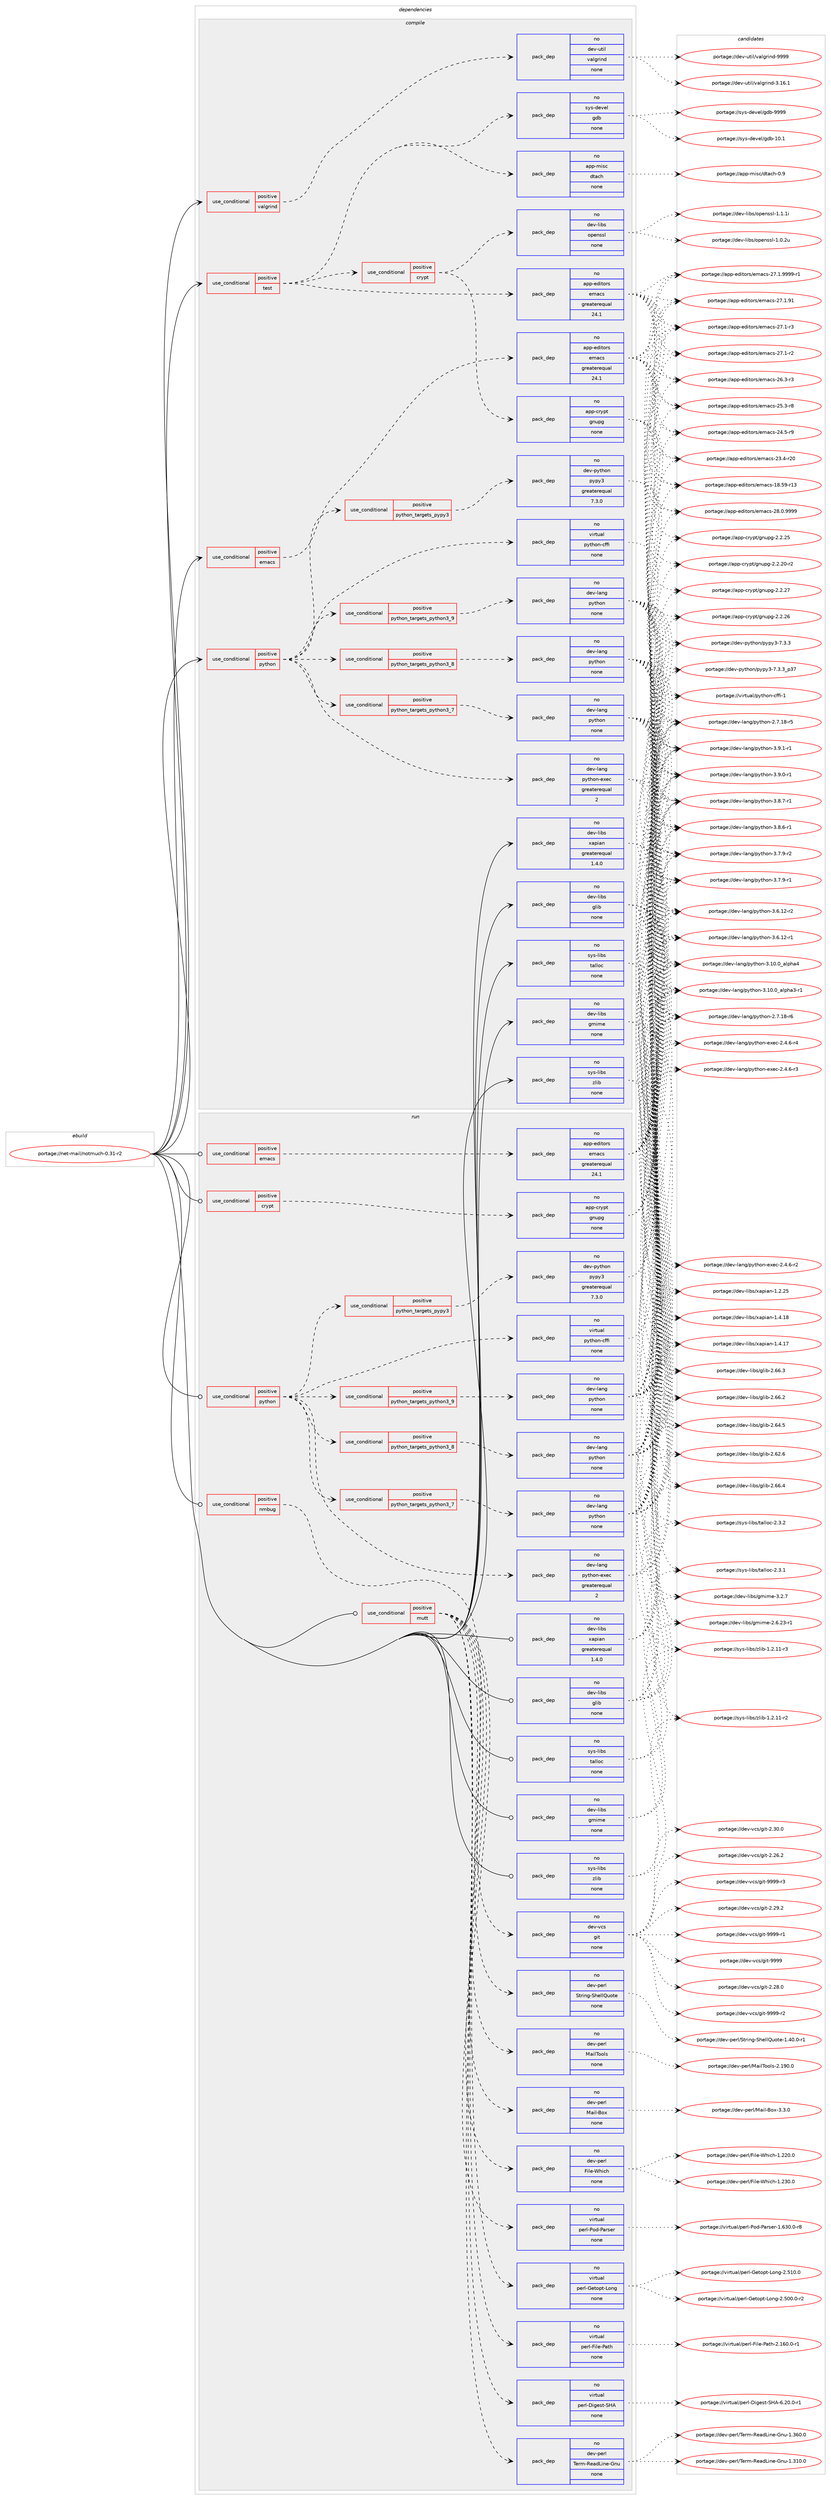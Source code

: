digraph prolog {

# *************
# Graph options
# *************

newrank=true;
concentrate=true;
compound=true;
graph [rankdir=LR,fontname=Helvetica,fontsize=10,ranksep=1.5];#, ranksep=2.5, nodesep=0.2];
edge  [arrowhead=vee];
node  [fontname=Helvetica,fontsize=10];

# **********
# The ebuild
# **********

subgraph cluster_leftcol {
color=gray;
rank=same;
label=<<i>ebuild</i>>;
id [label="portage://net-mail/notmuch-0.31-r2", color=red, width=4, href="../net-mail/notmuch-0.31-r2.svg"];
}

# ****************
# The dependencies
# ****************

subgraph cluster_midcol {
color=gray;
label=<<i>dependencies</i>>;
subgraph cluster_compile {
fillcolor="#eeeeee";
style=filled;
label=<<i>compile</i>>;
subgraph cond7739 {
dependency25454 [label=<<TABLE BORDER="0" CELLBORDER="1" CELLSPACING="0" CELLPADDING="4"><TR><TD ROWSPAN="3" CELLPADDING="10">use_conditional</TD></TR><TR><TD>positive</TD></TR><TR><TD>emacs</TD></TR></TABLE>>, shape=none, color=red];
subgraph pack17482 {
dependency25455 [label=<<TABLE BORDER="0" CELLBORDER="1" CELLSPACING="0" CELLPADDING="4" WIDTH="220"><TR><TD ROWSPAN="6" CELLPADDING="30">pack_dep</TD></TR><TR><TD WIDTH="110">no</TD></TR><TR><TD>app-editors</TD></TR><TR><TD>emacs</TD></TR><TR><TD>greaterequal</TD></TR><TR><TD>24.1</TD></TR></TABLE>>, shape=none, color=blue];
}
dependency25454:e -> dependency25455:w [weight=20,style="dashed",arrowhead="vee"];
}
id:e -> dependency25454:w [weight=20,style="solid",arrowhead="vee"];
subgraph cond7740 {
dependency25456 [label=<<TABLE BORDER="0" CELLBORDER="1" CELLSPACING="0" CELLPADDING="4"><TR><TD ROWSPAN="3" CELLPADDING="10">use_conditional</TD></TR><TR><TD>positive</TD></TR><TR><TD>python</TD></TR></TABLE>>, shape=none, color=red];
subgraph cond7741 {
dependency25457 [label=<<TABLE BORDER="0" CELLBORDER="1" CELLSPACING="0" CELLPADDING="4"><TR><TD ROWSPAN="3" CELLPADDING="10">use_conditional</TD></TR><TR><TD>positive</TD></TR><TR><TD>python_targets_pypy3</TD></TR></TABLE>>, shape=none, color=red];
subgraph pack17483 {
dependency25458 [label=<<TABLE BORDER="0" CELLBORDER="1" CELLSPACING="0" CELLPADDING="4" WIDTH="220"><TR><TD ROWSPAN="6" CELLPADDING="30">pack_dep</TD></TR><TR><TD WIDTH="110">no</TD></TR><TR><TD>dev-python</TD></TR><TR><TD>pypy3</TD></TR><TR><TD>greaterequal</TD></TR><TR><TD>7.3.0</TD></TR></TABLE>>, shape=none, color=blue];
}
dependency25457:e -> dependency25458:w [weight=20,style="dashed",arrowhead="vee"];
}
dependency25456:e -> dependency25457:w [weight=20,style="dashed",arrowhead="vee"];
subgraph cond7742 {
dependency25459 [label=<<TABLE BORDER="0" CELLBORDER="1" CELLSPACING="0" CELLPADDING="4"><TR><TD ROWSPAN="3" CELLPADDING="10">use_conditional</TD></TR><TR><TD>positive</TD></TR><TR><TD>python_targets_python3_7</TD></TR></TABLE>>, shape=none, color=red];
subgraph pack17484 {
dependency25460 [label=<<TABLE BORDER="0" CELLBORDER="1" CELLSPACING="0" CELLPADDING="4" WIDTH="220"><TR><TD ROWSPAN="6" CELLPADDING="30">pack_dep</TD></TR><TR><TD WIDTH="110">no</TD></TR><TR><TD>dev-lang</TD></TR><TR><TD>python</TD></TR><TR><TD>none</TD></TR><TR><TD></TD></TR></TABLE>>, shape=none, color=blue];
}
dependency25459:e -> dependency25460:w [weight=20,style="dashed",arrowhead="vee"];
}
dependency25456:e -> dependency25459:w [weight=20,style="dashed",arrowhead="vee"];
subgraph cond7743 {
dependency25461 [label=<<TABLE BORDER="0" CELLBORDER="1" CELLSPACING="0" CELLPADDING="4"><TR><TD ROWSPAN="3" CELLPADDING="10">use_conditional</TD></TR><TR><TD>positive</TD></TR><TR><TD>python_targets_python3_8</TD></TR></TABLE>>, shape=none, color=red];
subgraph pack17485 {
dependency25462 [label=<<TABLE BORDER="0" CELLBORDER="1" CELLSPACING="0" CELLPADDING="4" WIDTH="220"><TR><TD ROWSPAN="6" CELLPADDING="30">pack_dep</TD></TR><TR><TD WIDTH="110">no</TD></TR><TR><TD>dev-lang</TD></TR><TR><TD>python</TD></TR><TR><TD>none</TD></TR><TR><TD></TD></TR></TABLE>>, shape=none, color=blue];
}
dependency25461:e -> dependency25462:w [weight=20,style="dashed",arrowhead="vee"];
}
dependency25456:e -> dependency25461:w [weight=20,style="dashed",arrowhead="vee"];
subgraph cond7744 {
dependency25463 [label=<<TABLE BORDER="0" CELLBORDER="1" CELLSPACING="0" CELLPADDING="4"><TR><TD ROWSPAN="3" CELLPADDING="10">use_conditional</TD></TR><TR><TD>positive</TD></TR><TR><TD>python_targets_python3_9</TD></TR></TABLE>>, shape=none, color=red];
subgraph pack17486 {
dependency25464 [label=<<TABLE BORDER="0" CELLBORDER="1" CELLSPACING="0" CELLPADDING="4" WIDTH="220"><TR><TD ROWSPAN="6" CELLPADDING="30">pack_dep</TD></TR><TR><TD WIDTH="110">no</TD></TR><TR><TD>dev-lang</TD></TR><TR><TD>python</TD></TR><TR><TD>none</TD></TR><TR><TD></TD></TR></TABLE>>, shape=none, color=blue];
}
dependency25463:e -> dependency25464:w [weight=20,style="dashed",arrowhead="vee"];
}
dependency25456:e -> dependency25463:w [weight=20,style="dashed",arrowhead="vee"];
subgraph pack17487 {
dependency25465 [label=<<TABLE BORDER="0" CELLBORDER="1" CELLSPACING="0" CELLPADDING="4" WIDTH="220"><TR><TD ROWSPAN="6" CELLPADDING="30">pack_dep</TD></TR><TR><TD WIDTH="110">no</TD></TR><TR><TD>dev-lang</TD></TR><TR><TD>python-exec</TD></TR><TR><TD>greaterequal</TD></TR><TR><TD>2</TD></TR></TABLE>>, shape=none, color=blue];
}
dependency25456:e -> dependency25465:w [weight=20,style="dashed",arrowhead="vee"];
subgraph pack17488 {
dependency25466 [label=<<TABLE BORDER="0" CELLBORDER="1" CELLSPACING="0" CELLPADDING="4" WIDTH="220"><TR><TD ROWSPAN="6" CELLPADDING="30">pack_dep</TD></TR><TR><TD WIDTH="110">no</TD></TR><TR><TD>virtual</TD></TR><TR><TD>python-cffi</TD></TR><TR><TD>none</TD></TR><TR><TD></TD></TR></TABLE>>, shape=none, color=blue];
}
dependency25456:e -> dependency25466:w [weight=20,style="dashed",arrowhead="vee"];
}
id:e -> dependency25456:w [weight=20,style="solid",arrowhead="vee"];
subgraph cond7745 {
dependency25467 [label=<<TABLE BORDER="0" CELLBORDER="1" CELLSPACING="0" CELLPADDING="4"><TR><TD ROWSPAN="3" CELLPADDING="10">use_conditional</TD></TR><TR><TD>positive</TD></TR><TR><TD>test</TD></TR></TABLE>>, shape=none, color=red];
subgraph pack17489 {
dependency25468 [label=<<TABLE BORDER="0" CELLBORDER="1" CELLSPACING="0" CELLPADDING="4" WIDTH="220"><TR><TD ROWSPAN="6" CELLPADDING="30">pack_dep</TD></TR><TR><TD WIDTH="110">no</TD></TR><TR><TD>app-editors</TD></TR><TR><TD>emacs</TD></TR><TR><TD>greaterequal</TD></TR><TR><TD>24.1</TD></TR></TABLE>>, shape=none, color=blue];
}
dependency25467:e -> dependency25468:w [weight=20,style="dashed",arrowhead="vee"];
subgraph pack17490 {
dependency25469 [label=<<TABLE BORDER="0" CELLBORDER="1" CELLSPACING="0" CELLPADDING="4" WIDTH="220"><TR><TD ROWSPAN="6" CELLPADDING="30">pack_dep</TD></TR><TR><TD WIDTH="110">no</TD></TR><TR><TD>app-misc</TD></TR><TR><TD>dtach</TD></TR><TR><TD>none</TD></TR><TR><TD></TD></TR></TABLE>>, shape=none, color=blue];
}
dependency25467:e -> dependency25469:w [weight=20,style="dashed",arrowhead="vee"];
subgraph pack17491 {
dependency25470 [label=<<TABLE BORDER="0" CELLBORDER="1" CELLSPACING="0" CELLPADDING="4" WIDTH="220"><TR><TD ROWSPAN="6" CELLPADDING="30">pack_dep</TD></TR><TR><TD WIDTH="110">no</TD></TR><TR><TD>sys-devel</TD></TR><TR><TD>gdb</TD></TR><TR><TD>none</TD></TR><TR><TD></TD></TR></TABLE>>, shape=none, color=blue];
}
dependency25467:e -> dependency25470:w [weight=20,style="dashed",arrowhead="vee"];
subgraph cond7746 {
dependency25471 [label=<<TABLE BORDER="0" CELLBORDER="1" CELLSPACING="0" CELLPADDING="4"><TR><TD ROWSPAN="3" CELLPADDING="10">use_conditional</TD></TR><TR><TD>positive</TD></TR><TR><TD>crypt</TD></TR></TABLE>>, shape=none, color=red];
subgraph pack17492 {
dependency25472 [label=<<TABLE BORDER="0" CELLBORDER="1" CELLSPACING="0" CELLPADDING="4" WIDTH="220"><TR><TD ROWSPAN="6" CELLPADDING="30">pack_dep</TD></TR><TR><TD WIDTH="110">no</TD></TR><TR><TD>app-crypt</TD></TR><TR><TD>gnupg</TD></TR><TR><TD>none</TD></TR><TR><TD></TD></TR></TABLE>>, shape=none, color=blue];
}
dependency25471:e -> dependency25472:w [weight=20,style="dashed",arrowhead="vee"];
subgraph pack17493 {
dependency25473 [label=<<TABLE BORDER="0" CELLBORDER="1" CELLSPACING="0" CELLPADDING="4" WIDTH="220"><TR><TD ROWSPAN="6" CELLPADDING="30">pack_dep</TD></TR><TR><TD WIDTH="110">no</TD></TR><TR><TD>dev-libs</TD></TR><TR><TD>openssl</TD></TR><TR><TD>none</TD></TR><TR><TD></TD></TR></TABLE>>, shape=none, color=blue];
}
dependency25471:e -> dependency25473:w [weight=20,style="dashed",arrowhead="vee"];
}
dependency25467:e -> dependency25471:w [weight=20,style="dashed",arrowhead="vee"];
}
id:e -> dependency25467:w [weight=20,style="solid",arrowhead="vee"];
subgraph cond7747 {
dependency25474 [label=<<TABLE BORDER="0" CELLBORDER="1" CELLSPACING="0" CELLPADDING="4"><TR><TD ROWSPAN="3" CELLPADDING="10">use_conditional</TD></TR><TR><TD>positive</TD></TR><TR><TD>valgrind</TD></TR></TABLE>>, shape=none, color=red];
subgraph pack17494 {
dependency25475 [label=<<TABLE BORDER="0" CELLBORDER="1" CELLSPACING="0" CELLPADDING="4" WIDTH="220"><TR><TD ROWSPAN="6" CELLPADDING="30">pack_dep</TD></TR><TR><TD WIDTH="110">no</TD></TR><TR><TD>dev-util</TD></TR><TR><TD>valgrind</TD></TR><TR><TD>none</TD></TR><TR><TD></TD></TR></TABLE>>, shape=none, color=blue];
}
dependency25474:e -> dependency25475:w [weight=20,style="dashed",arrowhead="vee"];
}
id:e -> dependency25474:w [weight=20,style="solid",arrowhead="vee"];
subgraph pack17495 {
dependency25476 [label=<<TABLE BORDER="0" CELLBORDER="1" CELLSPACING="0" CELLPADDING="4" WIDTH="220"><TR><TD ROWSPAN="6" CELLPADDING="30">pack_dep</TD></TR><TR><TD WIDTH="110">no</TD></TR><TR><TD>dev-libs</TD></TR><TR><TD>glib</TD></TR><TR><TD>none</TD></TR><TR><TD></TD></TR></TABLE>>, shape=none, color=blue];
}
id:e -> dependency25476:w [weight=20,style="solid",arrowhead="vee"];
subgraph pack17496 {
dependency25477 [label=<<TABLE BORDER="0" CELLBORDER="1" CELLSPACING="0" CELLPADDING="4" WIDTH="220"><TR><TD ROWSPAN="6" CELLPADDING="30">pack_dep</TD></TR><TR><TD WIDTH="110">no</TD></TR><TR><TD>dev-libs</TD></TR><TR><TD>gmime</TD></TR><TR><TD>none</TD></TR><TR><TD></TD></TR></TABLE>>, shape=none, color=blue];
}
id:e -> dependency25477:w [weight=20,style="solid",arrowhead="vee"];
subgraph pack17497 {
dependency25478 [label=<<TABLE BORDER="0" CELLBORDER="1" CELLSPACING="0" CELLPADDING="4" WIDTH="220"><TR><TD ROWSPAN="6" CELLPADDING="30">pack_dep</TD></TR><TR><TD WIDTH="110">no</TD></TR><TR><TD>dev-libs</TD></TR><TR><TD>xapian</TD></TR><TR><TD>greaterequal</TD></TR><TR><TD>1.4.0</TD></TR></TABLE>>, shape=none, color=blue];
}
id:e -> dependency25478:w [weight=20,style="solid",arrowhead="vee"];
subgraph pack17498 {
dependency25479 [label=<<TABLE BORDER="0" CELLBORDER="1" CELLSPACING="0" CELLPADDING="4" WIDTH="220"><TR><TD ROWSPAN="6" CELLPADDING="30">pack_dep</TD></TR><TR><TD WIDTH="110">no</TD></TR><TR><TD>sys-libs</TD></TR><TR><TD>talloc</TD></TR><TR><TD>none</TD></TR><TR><TD></TD></TR></TABLE>>, shape=none, color=blue];
}
id:e -> dependency25479:w [weight=20,style="solid",arrowhead="vee"];
subgraph pack17499 {
dependency25480 [label=<<TABLE BORDER="0" CELLBORDER="1" CELLSPACING="0" CELLPADDING="4" WIDTH="220"><TR><TD ROWSPAN="6" CELLPADDING="30">pack_dep</TD></TR><TR><TD WIDTH="110">no</TD></TR><TR><TD>sys-libs</TD></TR><TR><TD>zlib</TD></TR><TR><TD>none</TD></TR><TR><TD></TD></TR></TABLE>>, shape=none, color=blue];
}
id:e -> dependency25480:w [weight=20,style="solid",arrowhead="vee"];
}
subgraph cluster_compileandrun {
fillcolor="#eeeeee";
style=filled;
label=<<i>compile and run</i>>;
}
subgraph cluster_run {
fillcolor="#eeeeee";
style=filled;
label=<<i>run</i>>;
subgraph cond7748 {
dependency25481 [label=<<TABLE BORDER="0" CELLBORDER="1" CELLSPACING="0" CELLPADDING="4"><TR><TD ROWSPAN="3" CELLPADDING="10">use_conditional</TD></TR><TR><TD>positive</TD></TR><TR><TD>crypt</TD></TR></TABLE>>, shape=none, color=red];
subgraph pack17500 {
dependency25482 [label=<<TABLE BORDER="0" CELLBORDER="1" CELLSPACING="0" CELLPADDING="4" WIDTH="220"><TR><TD ROWSPAN="6" CELLPADDING="30">pack_dep</TD></TR><TR><TD WIDTH="110">no</TD></TR><TR><TD>app-crypt</TD></TR><TR><TD>gnupg</TD></TR><TR><TD>none</TD></TR><TR><TD></TD></TR></TABLE>>, shape=none, color=blue];
}
dependency25481:e -> dependency25482:w [weight=20,style="dashed",arrowhead="vee"];
}
id:e -> dependency25481:w [weight=20,style="solid",arrowhead="odot"];
subgraph cond7749 {
dependency25483 [label=<<TABLE BORDER="0" CELLBORDER="1" CELLSPACING="0" CELLPADDING="4"><TR><TD ROWSPAN="3" CELLPADDING="10">use_conditional</TD></TR><TR><TD>positive</TD></TR><TR><TD>emacs</TD></TR></TABLE>>, shape=none, color=red];
subgraph pack17501 {
dependency25484 [label=<<TABLE BORDER="0" CELLBORDER="1" CELLSPACING="0" CELLPADDING="4" WIDTH="220"><TR><TD ROWSPAN="6" CELLPADDING="30">pack_dep</TD></TR><TR><TD WIDTH="110">no</TD></TR><TR><TD>app-editors</TD></TR><TR><TD>emacs</TD></TR><TR><TD>greaterequal</TD></TR><TR><TD>24.1</TD></TR></TABLE>>, shape=none, color=blue];
}
dependency25483:e -> dependency25484:w [weight=20,style="dashed",arrowhead="vee"];
}
id:e -> dependency25483:w [weight=20,style="solid",arrowhead="odot"];
subgraph cond7750 {
dependency25485 [label=<<TABLE BORDER="0" CELLBORDER="1" CELLSPACING="0" CELLPADDING="4"><TR><TD ROWSPAN="3" CELLPADDING="10">use_conditional</TD></TR><TR><TD>positive</TD></TR><TR><TD>mutt</TD></TR></TABLE>>, shape=none, color=red];
subgraph pack17502 {
dependency25486 [label=<<TABLE BORDER="0" CELLBORDER="1" CELLSPACING="0" CELLPADDING="4" WIDTH="220"><TR><TD ROWSPAN="6" CELLPADDING="30">pack_dep</TD></TR><TR><TD WIDTH="110">no</TD></TR><TR><TD>dev-perl</TD></TR><TR><TD>File-Which</TD></TR><TR><TD>none</TD></TR><TR><TD></TD></TR></TABLE>>, shape=none, color=blue];
}
dependency25485:e -> dependency25486:w [weight=20,style="dashed",arrowhead="vee"];
subgraph pack17503 {
dependency25487 [label=<<TABLE BORDER="0" CELLBORDER="1" CELLSPACING="0" CELLPADDING="4" WIDTH="220"><TR><TD ROWSPAN="6" CELLPADDING="30">pack_dep</TD></TR><TR><TD WIDTH="110">no</TD></TR><TR><TD>dev-perl</TD></TR><TR><TD>Mail-Box</TD></TR><TR><TD>none</TD></TR><TR><TD></TD></TR></TABLE>>, shape=none, color=blue];
}
dependency25485:e -> dependency25487:w [weight=20,style="dashed",arrowhead="vee"];
subgraph pack17504 {
dependency25488 [label=<<TABLE BORDER="0" CELLBORDER="1" CELLSPACING="0" CELLPADDING="4" WIDTH="220"><TR><TD ROWSPAN="6" CELLPADDING="30">pack_dep</TD></TR><TR><TD WIDTH="110">no</TD></TR><TR><TD>dev-perl</TD></TR><TR><TD>MailTools</TD></TR><TR><TD>none</TD></TR><TR><TD></TD></TR></TABLE>>, shape=none, color=blue];
}
dependency25485:e -> dependency25488:w [weight=20,style="dashed",arrowhead="vee"];
subgraph pack17505 {
dependency25489 [label=<<TABLE BORDER="0" CELLBORDER="1" CELLSPACING="0" CELLPADDING="4" WIDTH="220"><TR><TD ROWSPAN="6" CELLPADDING="30">pack_dep</TD></TR><TR><TD WIDTH="110">no</TD></TR><TR><TD>dev-perl</TD></TR><TR><TD>String-ShellQuote</TD></TR><TR><TD>none</TD></TR><TR><TD></TD></TR></TABLE>>, shape=none, color=blue];
}
dependency25485:e -> dependency25489:w [weight=20,style="dashed",arrowhead="vee"];
subgraph pack17506 {
dependency25490 [label=<<TABLE BORDER="0" CELLBORDER="1" CELLSPACING="0" CELLPADDING="4" WIDTH="220"><TR><TD ROWSPAN="6" CELLPADDING="30">pack_dep</TD></TR><TR><TD WIDTH="110">no</TD></TR><TR><TD>dev-perl</TD></TR><TR><TD>Term-ReadLine-Gnu</TD></TR><TR><TD>none</TD></TR><TR><TD></TD></TR></TABLE>>, shape=none, color=blue];
}
dependency25485:e -> dependency25490:w [weight=20,style="dashed",arrowhead="vee"];
subgraph pack17507 {
dependency25491 [label=<<TABLE BORDER="0" CELLBORDER="1" CELLSPACING="0" CELLPADDING="4" WIDTH="220"><TR><TD ROWSPAN="6" CELLPADDING="30">pack_dep</TD></TR><TR><TD WIDTH="110">no</TD></TR><TR><TD>virtual</TD></TR><TR><TD>perl-Digest-SHA</TD></TR><TR><TD>none</TD></TR><TR><TD></TD></TR></TABLE>>, shape=none, color=blue];
}
dependency25485:e -> dependency25491:w [weight=20,style="dashed",arrowhead="vee"];
subgraph pack17508 {
dependency25492 [label=<<TABLE BORDER="0" CELLBORDER="1" CELLSPACING="0" CELLPADDING="4" WIDTH="220"><TR><TD ROWSPAN="6" CELLPADDING="30">pack_dep</TD></TR><TR><TD WIDTH="110">no</TD></TR><TR><TD>virtual</TD></TR><TR><TD>perl-File-Path</TD></TR><TR><TD>none</TD></TR><TR><TD></TD></TR></TABLE>>, shape=none, color=blue];
}
dependency25485:e -> dependency25492:w [weight=20,style="dashed",arrowhead="vee"];
subgraph pack17509 {
dependency25493 [label=<<TABLE BORDER="0" CELLBORDER="1" CELLSPACING="0" CELLPADDING="4" WIDTH="220"><TR><TD ROWSPAN="6" CELLPADDING="30">pack_dep</TD></TR><TR><TD WIDTH="110">no</TD></TR><TR><TD>virtual</TD></TR><TR><TD>perl-Getopt-Long</TD></TR><TR><TD>none</TD></TR><TR><TD></TD></TR></TABLE>>, shape=none, color=blue];
}
dependency25485:e -> dependency25493:w [weight=20,style="dashed",arrowhead="vee"];
subgraph pack17510 {
dependency25494 [label=<<TABLE BORDER="0" CELLBORDER="1" CELLSPACING="0" CELLPADDING="4" WIDTH="220"><TR><TD ROWSPAN="6" CELLPADDING="30">pack_dep</TD></TR><TR><TD WIDTH="110">no</TD></TR><TR><TD>virtual</TD></TR><TR><TD>perl-Pod-Parser</TD></TR><TR><TD>none</TD></TR><TR><TD></TD></TR></TABLE>>, shape=none, color=blue];
}
dependency25485:e -> dependency25494:w [weight=20,style="dashed",arrowhead="vee"];
}
id:e -> dependency25485:w [weight=20,style="solid",arrowhead="odot"];
subgraph cond7751 {
dependency25495 [label=<<TABLE BORDER="0" CELLBORDER="1" CELLSPACING="0" CELLPADDING="4"><TR><TD ROWSPAN="3" CELLPADDING="10">use_conditional</TD></TR><TR><TD>positive</TD></TR><TR><TD>nmbug</TD></TR></TABLE>>, shape=none, color=red];
subgraph pack17511 {
dependency25496 [label=<<TABLE BORDER="0" CELLBORDER="1" CELLSPACING="0" CELLPADDING="4" WIDTH="220"><TR><TD ROWSPAN="6" CELLPADDING="30">pack_dep</TD></TR><TR><TD WIDTH="110">no</TD></TR><TR><TD>dev-vcs</TD></TR><TR><TD>git</TD></TR><TR><TD>none</TD></TR><TR><TD></TD></TR></TABLE>>, shape=none, color=blue];
}
dependency25495:e -> dependency25496:w [weight=20,style="dashed",arrowhead="vee"];
}
id:e -> dependency25495:w [weight=20,style="solid",arrowhead="odot"];
subgraph cond7752 {
dependency25497 [label=<<TABLE BORDER="0" CELLBORDER="1" CELLSPACING="0" CELLPADDING="4"><TR><TD ROWSPAN="3" CELLPADDING="10">use_conditional</TD></TR><TR><TD>positive</TD></TR><TR><TD>python</TD></TR></TABLE>>, shape=none, color=red];
subgraph cond7753 {
dependency25498 [label=<<TABLE BORDER="0" CELLBORDER="1" CELLSPACING="0" CELLPADDING="4"><TR><TD ROWSPAN="3" CELLPADDING="10">use_conditional</TD></TR><TR><TD>positive</TD></TR><TR><TD>python_targets_pypy3</TD></TR></TABLE>>, shape=none, color=red];
subgraph pack17512 {
dependency25499 [label=<<TABLE BORDER="0" CELLBORDER="1" CELLSPACING="0" CELLPADDING="4" WIDTH="220"><TR><TD ROWSPAN="6" CELLPADDING="30">pack_dep</TD></TR><TR><TD WIDTH="110">no</TD></TR><TR><TD>dev-python</TD></TR><TR><TD>pypy3</TD></TR><TR><TD>greaterequal</TD></TR><TR><TD>7.3.0</TD></TR></TABLE>>, shape=none, color=blue];
}
dependency25498:e -> dependency25499:w [weight=20,style="dashed",arrowhead="vee"];
}
dependency25497:e -> dependency25498:w [weight=20,style="dashed",arrowhead="vee"];
subgraph cond7754 {
dependency25500 [label=<<TABLE BORDER="0" CELLBORDER="1" CELLSPACING="0" CELLPADDING="4"><TR><TD ROWSPAN="3" CELLPADDING="10">use_conditional</TD></TR><TR><TD>positive</TD></TR><TR><TD>python_targets_python3_7</TD></TR></TABLE>>, shape=none, color=red];
subgraph pack17513 {
dependency25501 [label=<<TABLE BORDER="0" CELLBORDER="1" CELLSPACING="0" CELLPADDING="4" WIDTH="220"><TR><TD ROWSPAN="6" CELLPADDING="30">pack_dep</TD></TR><TR><TD WIDTH="110">no</TD></TR><TR><TD>dev-lang</TD></TR><TR><TD>python</TD></TR><TR><TD>none</TD></TR><TR><TD></TD></TR></TABLE>>, shape=none, color=blue];
}
dependency25500:e -> dependency25501:w [weight=20,style="dashed",arrowhead="vee"];
}
dependency25497:e -> dependency25500:w [weight=20,style="dashed",arrowhead="vee"];
subgraph cond7755 {
dependency25502 [label=<<TABLE BORDER="0" CELLBORDER="1" CELLSPACING="0" CELLPADDING="4"><TR><TD ROWSPAN="3" CELLPADDING="10">use_conditional</TD></TR><TR><TD>positive</TD></TR><TR><TD>python_targets_python3_8</TD></TR></TABLE>>, shape=none, color=red];
subgraph pack17514 {
dependency25503 [label=<<TABLE BORDER="0" CELLBORDER="1" CELLSPACING="0" CELLPADDING="4" WIDTH="220"><TR><TD ROWSPAN="6" CELLPADDING="30">pack_dep</TD></TR><TR><TD WIDTH="110">no</TD></TR><TR><TD>dev-lang</TD></TR><TR><TD>python</TD></TR><TR><TD>none</TD></TR><TR><TD></TD></TR></TABLE>>, shape=none, color=blue];
}
dependency25502:e -> dependency25503:w [weight=20,style="dashed",arrowhead="vee"];
}
dependency25497:e -> dependency25502:w [weight=20,style="dashed",arrowhead="vee"];
subgraph cond7756 {
dependency25504 [label=<<TABLE BORDER="0" CELLBORDER="1" CELLSPACING="0" CELLPADDING="4"><TR><TD ROWSPAN="3" CELLPADDING="10">use_conditional</TD></TR><TR><TD>positive</TD></TR><TR><TD>python_targets_python3_9</TD></TR></TABLE>>, shape=none, color=red];
subgraph pack17515 {
dependency25505 [label=<<TABLE BORDER="0" CELLBORDER="1" CELLSPACING="0" CELLPADDING="4" WIDTH="220"><TR><TD ROWSPAN="6" CELLPADDING="30">pack_dep</TD></TR><TR><TD WIDTH="110">no</TD></TR><TR><TD>dev-lang</TD></TR><TR><TD>python</TD></TR><TR><TD>none</TD></TR><TR><TD></TD></TR></TABLE>>, shape=none, color=blue];
}
dependency25504:e -> dependency25505:w [weight=20,style="dashed",arrowhead="vee"];
}
dependency25497:e -> dependency25504:w [weight=20,style="dashed",arrowhead="vee"];
subgraph pack17516 {
dependency25506 [label=<<TABLE BORDER="0" CELLBORDER="1" CELLSPACING="0" CELLPADDING="4" WIDTH="220"><TR><TD ROWSPAN="6" CELLPADDING="30">pack_dep</TD></TR><TR><TD WIDTH="110">no</TD></TR><TR><TD>dev-lang</TD></TR><TR><TD>python-exec</TD></TR><TR><TD>greaterequal</TD></TR><TR><TD>2</TD></TR></TABLE>>, shape=none, color=blue];
}
dependency25497:e -> dependency25506:w [weight=20,style="dashed",arrowhead="vee"];
subgraph pack17517 {
dependency25507 [label=<<TABLE BORDER="0" CELLBORDER="1" CELLSPACING="0" CELLPADDING="4" WIDTH="220"><TR><TD ROWSPAN="6" CELLPADDING="30">pack_dep</TD></TR><TR><TD WIDTH="110">no</TD></TR><TR><TD>virtual</TD></TR><TR><TD>python-cffi</TD></TR><TR><TD>none</TD></TR><TR><TD></TD></TR></TABLE>>, shape=none, color=blue];
}
dependency25497:e -> dependency25507:w [weight=20,style="dashed",arrowhead="vee"];
}
id:e -> dependency25497:w [weight=20,style="solid",arrowhead="odot"];
subgraph pack17518 {
dependency25508 [label=<<TABLE BORDER="0" CELLBORDER="1" CELLSPACING="0" CELLPADDING="4" WIDTH="220"><TR><TD ROWSPAN="6" CELLPADDING="30">pack_dep</TD></TR><TR><TD WIDTH="110">no</TD></TR><TR><TD>dev-libs</TD></TR><TR><TD>glib</TD></TR><TR><TD>none</TD></TR><TR><TD></TD></TR></TABLE>>, shape=none, color=blue];
}
id:e -> dependency25508:w [weight=20,style="solid",arrowhead="odot"];
subgraph pack17519 {
dependency25509 [label=<<TABLE BORDER="0" CELLBORDER="1" CELLSPACING="0" CELLPADDING="4" WIDTH="220"><TR><TD ROWSPAN="6" CELLPADDING="30">pack_dep</TD></TR><TR><TD WIDTH="110">no</TD></TR><TR><TD>dev-libs</TD></TR><TR><TD>gmime</TD></TR><TR><TD>none</TD></TR><TR><TD></TD></TR></TABLE>>, shape=none, color=blue];
}
id:e -> dependency25509:w [weight=20,style="solid",arrowhead="odot"];
subgraph pack17520 {
dependency25510 [label=<<TABLE BORDER="0" CELLBORDER="1" CELLSPACING="0" CELLPADDING="4" WIDTH="220"><TR><TD ROWSPAN="6" CELLPADDING="30">pack_dep</TD></TR><TR><TD WIDTH="110">no</TD></TR><TR><TD>dev-libs</TD></TR><TR><TD>xapian</TD></TR><TR><TD>greaterequal</TD></TR><TR><TD>1.4.0</TD></TR></TABLE>>, shape=none, color=blue];
}
id:e -> dependency25510:w [weight=20,style="solid",arrowhead="odot"];
subgraph pack17521 {
dependency25511 [label=<<TABLE BORDER="0" CELLBORDER="1" CELLSPACING="0" CELLPADDING="4" WIDTH="220"><TR><TD ROWSPAN="6" CELLPADDING="30">pack_dep</TD></TR><TR><TD WIDTH="110">no</TD></TR><TR><TD>sys-libs</TD></TR><TR><TD>talloc</TD></TR><TR><TD>none</TD></TR><TR><TD></TD></TR></TABLE>>, shape=none, color=blue];
}
id:e -> dependency25511:w [weight=20,style="solid",arrowhead="odot"];
subgraph pack17522 {
dependency25512 [label=<<TABLE BORDER="0" CELLBORDER="1" CELLSPACING="0" CELLPADDING="4" WIDTH="220"><TR><TD ROWSPAN="6" CELLPADDING="30">pack_dep</TD></TR><TR><TD WIDTH="110">no</TD></TR><TR><TD>sys-libs</TD></TR><TR><TD>zlib</TD></TR><TR><TD>none</TD></TR><TR><TD></TD></TR></TABLE>>, shape=none, color=blue];
}
id:e -> dependency25512:w [weight=20,style="solid",arrowhead="odot"];
}
}

# **************
# The candidates
# **************

subgraph cluster_choices {
rank=same;
color=gray;
label=<<i>candidates</i>>;

subgraph choice17482 {
color=black;
nodesep=1;
choice971121124510110010511611111411547101109979911545505646484657575757 [label="portage://app-editors/emacs-28.0.9999", color=red, width=4,href="../app-editors/emacs-28.0.9999.svg"];
choice9711211245101100105116111114115471011099799115455055464946575757574511449 [label="portage://app-editors/emacs-27.1.9999-r1", color=red, width=4,href="../app-editors/emacs-27.1.9999-r1.svg"];
choice97112112451011001051161111141154710110997991154550554649465749 [label="portage://app-editors/emacs-27.1.91", color=red, width=4,href="../app-editors/emacs-27.1.91.svg"];
choice971121124510110010511611111411547101109979911545505546494511451 [label="portage://app-editors/emacs-27.1-r3", color=red, width=4,href="../app-editors/emacs-27.1-r3.svg"];
choice971121124510110010511611111411547101109979911545505546494511450 [label="portage://app-editors/emacs-27.1-r2", color=red, width=4,href="../app-editors/emacs-27.1-r2.svg"];
choice971121124510110010511611111411547101109979911545505446514511451 [label="portage://app-editors/emacs-26.3-r3", color=red, width=4,href="../app-editors/emacs-26.3-r3.svg"];
choice971121124510110010511611111411547101109979911545505346514511456 [label="portage://app-editors/emacs-25.3-r8", color=red, width=4,href="../app-editors/emacs-25.3-r8.svg"];
choice971121124510110010511611111411547101109979911545505246534511457 [label="portage://app-editors/emacs-24.5-r9", color=red, width=4,href="../app-editors/emacs-24.5-r9.svg"];
choice97112112451011001051161111141154710110997991154550514652451145048 [label="portage://app-editors/emacs-23.4-r20", color=red, width=4,href="../app-editors/emacs-23.4-r20.svg"];
choice9711211245101100105116111114115471011099799115454956465357451144951 [label="portage://app-editors/emacs-18.59-r13", color=red, width=4,href="../app-editors/emacs-18.59-r13.svg"];
dependency25455:e -> choice971121124510110010511611111411547101109979911545505646484657575757:w [style=dotted,weight="100"];
dependency25455:e -> choice9711211245101100105116111114115471011099799115455055464946575757574511449:w [style=dotted,weight="100"];
dependency25455:e -> choice97112112451011001051161111141154710110997991154550554649465749:w [style=dotted,weight="100"];
dependency25455:e -> choice971121124510110010511611111411547101109979911545505546494511451:w [style=dotted,weight="100"];
dependency25455:e -> choice971121124510110010511611111411547101109979911545505546494511450:w [style=dotted,weight="100"];
dependency25455:e -> choice971121124510110010511611111411547101109979911545505446514511451:w [style=dotted,weight="100"];
dependency25455:e -> choice971121124510110010511611111411547101109979911545505346514511456:w [style=dotted,weight="100"];
dependency25455:e -> choice971121124510110010511611111411547101109979911545505246534511457:w [style=dotted,weight="100"];
dependency25455:e -> choice97112112451011001051161111141154710110997991154550514652451145048:w [style=dotted,weight="100"];
dependency25455:e -> choice9711211245101100105116111114115471011099799115454956465357451144951:w [style=dotted,weight="100"];
}
subgraph choice17483 {
color=black;
nodesep=1;
choice100101118451121211161041111104711212111212151455546514651951125155 [label="portage://dev-python/pypy3-7.3.3_p37", color=red, width=4,href="../dev-python/pypy3-7.3.3_p37.svg"];
choice100101118451121211161041111104711212111212151455546514651 [label="portage://dev-python/pypy3-7.3.3", color=red, width=4,href="../dev-python/pypy3-7.3.3.svg"];
dependency25458:e -> choice100101118451121211161041111104711212111212151455546514651951125155:w [style=dotted,weight="100"];
dependency25458:e -> choice100101118451121211161041111104711212111212151455546514651:w [style=dotted,weight="100"];
}
subgraph choice17484 {
color=black;
nodesep=1;
choice1001011184510897110103471121211161041111104551465746494511449 [label="portage://dev-lang/python-3.9.1-r1", color=red, width=4,href="../dev-lang/python-3.9.1-r1.svg"];
choice1001011184510897110103471121211161041111104551465746484511449 [label="portage://dev-lang/python-3.9.0-r1", color=red, width=4,href="../dev-lang/python-3.9.0-r1.svg"];
choice1001011184510897110103471121211161041111104551465646554511449 [label="portage://dev-lang/python-3.8.7-r1", color=red, width=4,href="../dev-lang/python-3.8.7-r1.svg"];
choice1001011184510897110103471121211161041111104551465646544511449 [label="portage://dev-lang/python-3.8.6-r1", color=red, width=4,href="../dev-lang/python-3.8.6-r1.svg"];
choice1001011184510897110103471121211161041111104551465546574511450 [label="portage://dev-lang/python-3.7.9-r2", color=red, width=4,href="../dev-lang/python-3.7.9-r2.svg"];
choice1001011184510897110103471121211161041111104551465546574511449 [label="portage://dev-lang/python-3.7.9-r1", color=red, width=4,href="../dev-lang/python-3.7.9-r1.svg"];
choice100101118451089711010347112121116104111110455146544649504511450 [label="portage://dev-lang/python-3.6.12-r2", color=red, width=4,href="../dev-lang/python-3.6.12-r2.svg"];
choice100101118451089711010347112121116104111110455146544649504511449 [label="portage://dev-lang/python-3.6.12-r1", color=red, width=4,href="../dev-lang/python-3.6.12-r1.svg"];
choice1001011184510897110103471121211161041111104551464948464895971081121049752 [label="portage://dev-lang/python-3.10.0_alpha4", color=red, width=4,href="../dev-lang/python-3.10.0_alpha4.svg"];
choice10010111845108971101034711212111610411111045514649484648959710811210497514511449 [label="portage://dev-lang/python-3.10.0_alpha3-r1", color=red, width=4,href="../dev-lang/python-3.10.0_alpha3-r1.svg"];
choice100101118451089711010347112121116104111110455046554649564511454 [label="portage://dev-lang/python-2.7.18-r6", color=red, width=4,href="../dev-lang/python-2.7.18-r6.svg"];
choice100101118451089711010347112121116104111110455046554649564511453 [label="portage://dev-lang/python-2.7.18-r5", color=red, width=4,href="../dev-lang/python-2.7.18-r5.svg"];
dependency25460:e -> choice1001011184510897110103471121211161041111104551465746494511449:w [style=dotted,weight="100"];
dependency25460:e -> choice1001011184510897110103471121211161041111104551465746484511449:w [style=dotted,weight="100"];
dependency25460:e -> choice1001011184510897110103471121211161041111104551465646554511449:w [style=dotted,weight="100"];
dependency25460:e -> choice1001011184510897110103471121211161041111104551465646544511449:w [style=dotted,weight="100"];
dependency25460:e -> choice1001011184510897110103471121211161041111104551465546574511450:w [style=dotted,weight="100"];
dependency25460:e -> choice1001011184510897110103471121211161041111104551465546574511449:w [style=dotted,weight="100"];
dependency25460:e -> choice100101118451089711010347112121116104111110455146544649504511450:w [style=dotted,weight="100"];
dependency25460:e -> choice100101118451089711010347112121116104111110455146544649504511449:w [style=dotted,weight="100"];
dependency25460:e -> choice1001011184510897110103471121211161041111104551464948464895971081121049752:w [style=dotted,weight="100"];
dependency25460:e -> choice10010111845108971101034711212111610411111045514649484648959710811210497514511449:w [style=dotted,weight="100"];
dependency25460:e -> choice100101118451089711010347112121116104111110455046554649564511454:w [style=dotted,weight="100"];
dependency25460:e -> choice100101118451089711010347112121116104111110455046554649564511453:w [style=dotted,weight="100"];
}
subgraph choice17485 {
color=black;
nodesep=1;
choice1001011184510897110103471121211161041111104551465746494511449 [label="portage://dev-lang/python-3.9.1-r1", color=red, width=4,href="../dev-lang/python-3.9.1-r1.svg"];
choice1001011184510897110103471121211161041111104551465746484511449 [label="portage://dev-lang/python-3.9.0-r1", color=red, width=4,href="../dev-lang/python-3.9.0-r1.svg"];
choice1001011184510897110103471121211161041111104551465646554511449 [label="portage://dev-lang/python-3.8.7-r1", color=red, width=4,href="../dev-lang/python-3.8.7-r1.svg"];
choice1001011184510897110103471121211161041111104551465646544511449 [label="portage://dev-lang/python-3.8.6-r1", color=red, width=4,href="../dev-lang/python-3.8.6-r1.svg"];
choice1001011184510897110103471121211161041111104551465546574511450 [label="portage://dev-lang/python-3.7.9-r2", color=red, width=4,href="../dev-lang/python-3.7.9-r2.svg"];
choice1001011184510897110103471121211161041111104551465546574511449 [label="portage://dev-lang/python-3.7.9-r1", color=red, width=4,href="../dev-lang/python-3.7.9-r1.svg"];
choice100101118451089711010347112121116104111110455146544649504511450 [label="portage://dev-lang/python-3.6.12-r2", color=red, width=4,href="../dev-lang/python-3.6.12-r2.svg"];
choice100101118451089711010347112121116104111110455146544649504511449 [label="portage://dev-lang/python-3.6.12-r1", color=red, width=4,href="../dev-lang/python-3.6.12-r1.svg"];
choice1001011184510897110103471121211161041111104551464948464895971081121049752 [label="portage://dev-lang/python-3.10.0_alpha4", color=red, width=4,href="../dev-lang/python-3.10.0_alpha4.svg"];
choice10010111845108971101034711212111610411111045514649484648959710811210497514511449 [label="portage://dev-lang/python-3.10.0_alpha3-r1", color=red, width=4,href="../dev-lang/python-3.10.0_alpha3-r1.svg"];
choice100101118451089711010347112121116104111110455046554649564511454 [label="portage://dev-lang/python-2.7.18-r6", color=red, width=4,href="../dev-lang/python-2.7.18-r6.svg"];
choice100101118451089711010347112121116104111110455046554649564511453 [label="portage://dev-lang/python-2.7.18-r5", color=red, width=4,href="../dev-lang/python-2.7.18-r5.svg"];
dependency25462:e -> choice1001011184510897110103471121211161041111104551465746494511449:w [style=dotted,weight="100"];
dependency25462:e -> choice1001011184510897110103471121211161041111104551465746484511449:w [style=dotted,weight="100"];
dependency25462:e -> choice1001011184510897110103471121211161041111104551465646554511449:w [style=dotted,weight="100"];
dependency25462:e -> choice1001011184510897110103471121211161041111104551465646544511449:w [style=dotted,weight="100"];
dependency25462:e -> choice1001011184510897110103471121211161041111104551465546574511450:w [style=dotted,weight="100"];
dependency25462:e -> choice1001011184510897110103471121211161041111104551465546574511449:w [style=dotted,weight="100"];
dependency25462:e -> choice100101118451089711010347112121116104111110455146544649504511450:w [style=dotted,weight="100"];
dependency25462:e -> choice100101118451089711010347112121116104111110455146544649504511449:w [style=dotted,weight="100"];
dependency25462:e -> choice1001011184510897110103471121211161041111104551464948464895971081121049752:w [style=dotted,weight="100"];
dependency25462:e -> choice10010111845108971101034711212111610411111045514649484648959710811210497514511449:w [style=dotted,weight="100"];
dependency25462:e -> choice100101118451089711010347112121116104111110455046554649564511454:w [style=dotted,weight="100"];
dependency25462:e -> choice100101118451089711010347112121116104111110455046554649564511453:w [style=dotted,weight="100"];
}
subgraph choice17486 {
color=black;
nodesep=1;
choice1001011184510897110103471121211161041111104551465746494511449 [label="portage://dev-lang/python-3.9.1-r1", color=red, width=4,href="../dev-lang/python-3.9.1-r1.svg"];
choice1001011184510897110103471121211161041111104551465746484511449 [label="portage://dev-lang/python-3.9.0-r1", color=red, width=4,href="../dev-lang/python-3.9.0-r1.svg"];
choice1001011184510897110103471121211161041111104551465646554511449 [label="portage://dev-lang/python-3.8.7-r1", color=red, width=4,href="../dev-lang/python-3.8.7-r1.svg"];
choice1001011184510897110103471121211161041111104551465646544511449 [label="portage://dev-lang/python-3.8.6-r1", color=red, width=4,href="../dev-lang/python-3.8.6-r1.svg"];
choice1001011184510897110103471121211161041111104551465546574511450 [label="portage://dev-lang/python-3.7.9-r2", color=red, width=4,href="../dev-lang/python-3.7.9-r2.svg"];
choice1001011184510897110103471121211161041111104551465546574511449 [label="portage://dev-lang/python-3.7.9-r1", color=red, width=4,href="../dev-lang/python-3.7.9-r1.svg"];
choice100101118451089711010347112121116104111110455146544649504511450 [label="portage://dev-lang/python-3.6.12-r2", color=red, width=4,href="../dev-lang/python-3.6.12-r2.svg"];
choice100101118451089711010347112121116104111110455146544649504511449 [label="portage://dev-lang/python-3.6.12-r1", color=red, width=4,href="../dev-lang/python-3.6.12-r1.svg"];
choice1001011184510897110103471121211161041111104551464948464895971081121049752 [label="portage://dev-lang/python-3.10.0_alpha4", color=red, width=4,href="../dev-lang/python-3.10.0_alpha4.svg"];
choice10010111845108971101034711212111610411111045514649484648959710811210497514511449 [label="portage://dev-lang/python-3.10.0_alpha3-r1", color=red, width=4,href="../dev-lang/python-3.10.0_alpha3-r1.svg"];
choice100101118451089711010347112121116104111110455046554649564511454 [label="portage://dev-lang/python-2.7.18-r6", color=red, width=4,href="../dev-lang/python-2.7.18-r6.svg"];
choice100101118451089711010347112121116104111110455046554649564511453 [label="portage://dev-lang/python-2.7.18-r5", color=red, width=4,href="../dev-lang/python-2.7.18-r5.svg"];
dependency25464:e -> choice1001011184510897110103471121211161041111104551465746494511449:w [style=dotted,weight="100"];
dependency25464:e -> choice1001011184510897110103471121211161041111104551465746484511449:w [style=dotted,weight="100"];
dependency25464:e -> choice1001011184510897110103471121211161041111104551465646554511449:w [style=dotted,weight="100"];
dependency25464:e -> choice1001011184510897110103471121211161041111104551465646544511449:w [style=dotted,weight="100"];
dependency25464:e -> choice1001011184510897110103471121211161041111104551465546574511450:w [style=dotted,weight="100"];
dependency25464:e -> choice1001011184510897110103471121211161041111104551465546574511449:w [style=dotted,weight="100"];
dependency25464:e -> choice100101118451089711010347112121116104111110455146544649504511450:w [style=dotted,weight="100"];
dependency25464:e -> choice100101118451089711010347112121116104111110455146544649504511449:w [style=dotted,weight="100"];
dependency25464:e -> choice1001011184510897110103471121211161041111104551464948464895971081121049752:w [style=dotted,weight="100"];
dependency25464:e -> choice10010111845108971101034711212111610411111045514649484648959710811210497514511449:w [style=dotted,weight="100"];
dependency25464:e -> choice100101118451089711010347112121116104111110455046554649564511454:w [style=dotted,weight="100"];
dependency25464:e -> choice100101118451089711010347112121116104111110455046554649564511453:w [style=dotted,weight="100"];
}
subgraph choice17487 {
color=black;
nodesep=1;
choice10010111845108971101034711212111610411111045101120101994550465246544511452 [label="portage://dev-lang/python-exec-2.4.6-r4", color=red, width=4,href="../dev-lang/python-exec-2.4.6-r4.svg"];
choice10010111845108971101034711212111610411111045101120101994550465246544511451 [label="portage://dev-lang/python-exec-2.4.6-r3", color=red, width=4,href="../dev-lang/python-exec-2.4.6-r3.svg"];
choice10010111845108971101034711212111610411111045101120101994550465246544511450 [label="portage://dev-lang/python-exec-2.4.6-r2", color=red, width=4,href="../dev-lang/python-exec-2.4.6-r2.svg"];
dependency25465:e -> choice10010111845108971101034711212111610411111045101120101994550465246544511452:w [style=dotted,weight="100"];
dependency25465:e -> choice10010111845108971101034711212111610411111045101120101994550465246544511451:w [style=dotted,weight="100"];
dependency25465:e -> choice10010111845108971101034711212111610411111045101120101994550465246544511450:w [style=dotted,weight="100"];
}
subgraph choice17488 {
color=black;
nodesep=1;
choice118105114116117971084711212111610411111045991021021054549 [label="portage://virtual/python-cffi-1", color=red, width=4,href="../virtual/python-cffi-1.svg"];
dependency25466:e -> choice118105114116117971084711212111610411111045991021021054549:w [style=dotted,weight="100"];
}
subgraph choice17489 {
color=black;
nodesep=1;
choice971121124510110010511611111411547101109979911545505646484657575757 [label="portage://app-editors/emacs-28.0.9999", color=red, width=4,href="../app-editors/emacs-28.0.9999.svg"];
choice9711211245101100105116111114115471011099799115455055464946575757574511449 [label="portage://app-editors/emacs-27.1.9999-r1", color=red, width=4,href="../app-editors/emacs-27.1.9999-r1.svg"];
choice97112112451011001051161111141154710110997991154550554649465749 [label="portage://app-editors/emacs-27.1.91", color=red, width=4,href="../app-editors/emacs-27.1.91.svg"];
choice971121124510110010511611111411547101109979911545505546494511451 [label="portage://app-editors/emacs-27.1-r3", color=red, width=4,href="../app-editors/emacs-27.1-r3.svg"];
choice971121124510110010511611111411547101109979911545505546494511450 [label="portage://app-editors/emacs-27.1-r2", color=red, width=4,href="../app-editors/emacs-27.1-r2.svg"];
choice971121124510110010511611111411547101109979911545505446514511451 [label="portage://app-editors/emacs-26.3-r3", color=red, width=4,href="../app-editors/emacs-26.3-r3.svg"];
choice971121124510110010511611111411547101109979911545505346514511456 [label="portage://app-editors/emacs-25.3-r8", color=red, width=4,href="../app-editors/emacs-25.3-r8.svg"];
choice971121124510110010511611111411547101109979911545505246534511457 [label="portage://app-editors/emacs-24.5-r9", color=red, width=4,href="../app-editors/emacs-24.5-r9.svg"];
choice97112112451011001051161111141154710110997991154550514652451145048 [label="portage://app-editors/emacs-23.4-r20", color=red, width=4,href="../app-editors/emacs-23.4-r20.svg"];
choice9711211245101100105116111114115471011099799115454956465357451144951 [label="portage://app-editors/emacs-18.59-r13", color=red, width=4,href="../app-editors/emacs-18.59-r13.svg"];
dependency25468:e -> choice971121124510110010511611111411547101109979911545505646484657575757:w [style=dotted,weight="100"];
dependency25468:e -> choice9711211245101100105116111114115471011099799115455055464946575757574511449:w [style=dotted,weight="100"];
dependency25468:e -> choice97112112451011001051161111141154710110997991154550554649465749:w [style=dotted,weight="100"];
dependency25468:e -> choice971121124510110010511611111411547101109979911545505546494511451:w [style=dotted,weight="100"];
dependency25468:e -> choice971121124510110010511611111411547101109979911545505546494511450:w [style=dotted,weight="100"];
dependency25468:e -> choice971121124510110010511611111411547101109979911545505446514511451:w [style=dotted,weight="100"];
dependency25468:e -> choice971121124510110010511611111411547101109979911545505346514511456:w [style=dotted,weight="100"];
dependency25468:e -> choice971121124510110010511611111411547101109979911545505246534511457:w [style=dotted,weight="100"];
dependency25468:e -> choice97112112451011001051161111141154710110997991154550514652451145048:w [style=dotted,weight="100"];
dependency25468:e -> choice9711211245101100105116111114115471011099799115454956465357451144951:w [style=dotted,weight="100"];
}
subgraph choice17490 {
color=black;
nodesep=1;
choice97112112451091051159947100116979910445484657 [label="portage://app-misc/dtach-0.9", color=red, width=4,href="../app-misc/dtach-0.9.svg"];
dependency25469:e -> choice97112112451091051159947100116979910445484657:w [style=dotted,weight="100"];
}
subgraph choice17491 {
color=black;
nodesep=1;
choice1151211154510010111810110847103100984557575757 [label="portage://sys-devel/gdb-9999", color=red, width=4,href="../sys-devel/gdb-9999.svg"];
choice1151211154510010111810110847103100984549484649 [label="portage://sys-devel/gdb-10.1", color=red, width=4,href="../sys-devel/gdb-10.1.svg"];
dependency25470:e -> choice1151211154510010111810110847103100984557575757:w [style=dotted,weight="100"];
dependency25470:e -> choice1151211154510010111810110847103100984549484649:w [style=dotted,weight="100"];
}
subgraph choice17492 {
color=black;
nodesep=1;
choice9711211245991141211121164710311011711210345504650465055 [label="portage://app-crypt/gnupg-2.2.27", color=red, width=4,href="../app-crypt/gnupg-2.2.27.svg"];
choice9711211245991141211121164710311011711210345504650465054 [label="portage://app-crypt/gnupg-2.2.26", color=red, width=4,href="../app-crypt/gnupg-2.2.26.svg"];
choice9711211245991141211121164710311011711210345504650465053 [label="portage://app-crypt/gnupg-2.2.25", color=red, width=4,href="../app-crypt/gnupg-2.2.25.svg"];
choice97112112459911412111211647103110117112103455046504650484511450 [label="portage://app-crypt/gnupg-2.2.20-r2", color=red, width=4,href="../app-crypt/gnupg-2.2.20-r2.svg"];
dependency25472:e -> choice9711211245991141211121164710311011711210345504650465055:w [style=dotted,weight="100"];
dependency25472:e -> choice9711211245991141211121164710311011711210345504650465054:w [style=dotted,weight="100"];
dependency25472:e -> choice9711211245991141211121164710311011711210345504650465053:w [style=dotted,weight="100"];
dependency25472:e -> choice97112112459911412111211647103110117112103455046504650484511450:w [style=dotted,weight="100"];
}
subgraph choice17493 {
color=black;
nodesep=1;
choice100101118451081059811547111112101110115115108454946494649105 [label="portage://dev-libs/openssl-1.1.1i", color=red, width=4,href="../dev-libs/openssl-1.1.1i.svg"];
choice100101118451081059811547111112101110115115108454946484650117 [label="portage://dev-libs/openssl-1.0.2u", color=red, width=4,href="../dev-libs/openssl-1.0.2u.svg"];
dependency25473:e -> choice100101118451081059811547111112101110115115108454946494649105:w [style=dotted,weight="100"];
dependency25473:e -> choice100101118451081059811547111112101110115115108454946484650117:w [style=dotted,weight="100"];
}
subgraph choice17494 {
color=black;
nodesep=1;
choice1001011184511711610510847118971081031141051101004557575757 [label="portage://dev-util/valgrind-9999", color=red, width=4,href="../dev-util/valgrind-9999.svg"];
choice10010111845117116105108471189710810311410511010045514649544649 [label="portage://dev-util/valgrind-3.16.1", color=red, width=4,href="../dev-util/valgrind-3.16.1.svg"];
dependency25475:e -> choice1001011184511711610510847118971081031141051101004557575757:w [style=dotted,weight="100"];
dependency25475:e -> choice10010111845117116105108471189710810311410511010045514649544649:w [style=dotted,weight="100"];
}
subgraph choice17495 {
color=black;
nodesep=1;
choice1001011184510810598115471031081059845504654544652 [label="portage://dev-libs/glib-2.66.4", color=red, width=4,href="../dev-libs/glib-2.66.4.svg"];
choice1001011184510810598115471031081059845504654544651 [label="portage://dev-libs/glib-2.66.3", color=red, width=4,href="../dev-libs/glib-2.66.3.svg"];
choice1001011184510810598115471031081059845504654544650 [label="portage://dev-libs/glib-2.66.2", color=red, width=4,href="../dev-libs/glib-2.66.2.svg"];
choice1001011184510810598115471031081059845504654524653 [label="portage://dev-libs/glib-2.64.5", color=red, width=4,href="../dev-libs/glib-2.64.5.svg"];
choice1001011184510810598115471031081059845504654504654 [label="portage://dev-libs/glib-2.62.6", color=red, width=4,href="../dev-libs/glib-2.62.6.svg"];
dependency25476:e -> choice1001011184510810598115471031081059845504654544652:w [style=dotted,weight="100"];
dependency25476:e -> choice1001011184510810598115471031081059845504654544651:w [style=dotted,weight="100"];
dependency25476:e -> choice1001011184510810598115471031081059845504654544650:w [style=dotted,weight="100"];
dependency25476:e -> choice1001011184510810598115471031081059845504654524653:w [style=dotted,weight="100"];
dependency25476:e -> choice1001011184510810598115471031081059845504654504654:w [style=dotted,weight="100"];
}
subgraph choice17496 {
color=black;
nodesep=1;
choice100101118451081059811547103109105109101455146504655 [label="portage://dev-libs/gmime-3.2.7", color=red, width=4,href="../dev-libs/gmime-3.2.7.svg"];
choice100101118451081059811547103109105109101455046544650514511449 [label="portage://dev-libs/gmime-2.6.23-r1", color=red, width=4,href="../dev-libs/gmime-2.6.23-r1.svg"];
dependency25477:e -> choice100101118451081059811547103109105109101455146504655:w [style=dotted,weight="100"];
dependency25477:e -> choice100101118451081059811547103109105109101455046544650514511449:w [style=dotted,weight="100"];
}
subgraph choice17497 {
color=black;
nodesep=1;
choice100101118451081059811547120971121059711045494652464956 [label="portage://dev-libs/xapian-1.4.18", color=red, width=4,href="../dev-libs/xapian-1.4.18.svg"];
choice100101118451081059811547120971121059711045494652464955 [label="portage://dev-libs/xapian-1.4.17", color=red, width=4,href="../dev-libs/xapian-1.4.17.svg"];
choice100101118451081059811547120971121059711045494650465053 [label="portage://dev-libs/xapian-1.2.25", color=red, width=4,href="../dev-libs/xapian-1.2.25.svg"];
dependency25478:e -> choice100101118451081059811547120971121059711045494652464956:w [style=dotted,weight="100"];
dependency25478:e -> choice100101118451081059811547120971121059711045494652464955:w [style=dotted,weight="100"];
dependency25478:e -> choice100101118451081059811547120971121059711045494650465053:w [style=dotted,weight="100"];
}
subgraph choice17498 {
color=black;
nodesep=1;
choice1151211154510810598115471169710810811199455046514650 [label="portage://sys-libs/talloc-2.3.2", color=red, width=4,href="../sys-libs/talloc-2.3.2.svg"];
choice1151211154510810598115471169710810811199455046514649 [label="portage://sys-libs/talloc-2.3.1", color=red, width=4,href="../sys-libs/talloc-2.3.1.svg"];
dependency25479:e -> choice1151211154510810598115471169710810811199455046514650:w [style=dotted,weight="100"];
dependency25479:e -> choice1151211154510810598115471169710810811199455046514649:w [style=dotted,weight="100"];
}
subgraph choice17499 {
color=black;
nodesep=1;
choice11512111545108105981154712210810598454946504649494511451 [label="portage://sys-libs/zlib-1.2.11-r3", color=red, width=4,href="../sys-libs/zlib-1.2.11-r3.svg"];
choice11512111545108105981154712210810598454946504649494511450 [label="portage://sys-libs/zlib-1.2.11-r2", color=red, width=4,href="../sys-libs/zlib-1.2.11-r2.svg"];
dependency25480:e -> choice11512111545108105981154712210810598454946504649494511451:w [style=dotted,weight="100"];
dependency25480:e -> choice11512111545108105981154712210810598454946504649494511450:w [style=dotted,weight="100"];
}
subgraph choice17500 {
color=black;
nodesep=1;
choice9711211245991141211121164710311011711210345504650465055 [label="portage://app-crypt/gnupg-2.2.27", color=red, width=4,href="../app-crypt/gnupg-2.2.27.svg"];
choice9711211245991141211121164710311011711210345504650465054 [label="portage://app-crypt/gnupg-2.2.26", color=red, width=4,href="../app-crypt/gnupg-2.2.26.svg"];
choice9711211245991141211121164710311011711210345504650465053 [label="portage://app-crypt/gnupg-2.2.25", color=red, width=4,href="../app-crypt/gnupg-2.2.25.svg"];
choice97112112459911412111211647103110117112103455046504650484511450 [label="portage://app-crypt/gnupg-2.2.20-r2", color=red, width=4,href="../app-crypt/gnupg-2.2.20-r2.svg"];
dependency25482:e -> choice9711211245991141211121164710311011711210345504650465055:w [style=dotted,weight="100"];
dependency25482:e -> choice9711211245991141211121164710311011711210345504650465054:w [style=dotted,weight="100"];
dependency25482:e -> choice9711211245991141211121164710311011711210345504650465053:w [style=dotted,weight="100"];
dependency25482:e -> choice97112112459911412111211647103110117112103455046504650484511450:w [style=dotted,weight="100"];
}
subgraph choice17501 {
color=black;
nodesep=1;
choice971121124510110010511611111411547101109979911545505646484657575757 [label="portage://app-editors/emacs-28.0.9999", color=red, width=4,href="../app-editors/emacs-28.0.9999.svg"];
choice9711211245101100105116111114115471011099799115455055464946575757574511449 [label="portage://app-editors/emacs-27.1.9999-r1", color=red, width=4,href="../app-editors/emacs-27.1.9999-r1.svg"];
choice97112112451011001051161111141154710110997991154550554649465749 [label="portage://app-editors/emacs-27.1.91", color=red, width=4,href="../app-editors/emacs-27.1.91.svg"];
choice971121124510110010511611111411547101109979911545505546494511451 [label="portage://app-editors/emacs-27.1-r3", color=red, width=4,href="../app-editors/emacs-27.1-r3.svg"];
choice971121124510110010511611111411547101109979911545505546494511450 [label="portage://app-editors/emacs-27.1-r2", color=red, width=4,href="../app-editors/emacs-27.1-r2.svg"];
choice971121124510110010511611111411547101109979911545505446514511451 [label="portage://app-editors/emacs-26.3-r3", color=red, width=4,href="../app-editors/emacs-26.3-r3.svg"];
choice971121124510110010511611111411547101109979911545505346514511456 [label="portage://app-editors/emacs-25.3-r8", color=red, width=4,href="../app-editors/emacs-25.3-r8.svg"];
choice971121124510110010511611111411547101109979911545505246534511457 [label="portage://app-editors/emacs-24.5-r9", color=red, width=4,href="../app-editors/emacs-24.5-r9.svg"];
choice97112112451011001051161111141154710110997991154550514652451145048 [label="portage://app-editors/emacs-23.4-r20", color=red, width=4,href="../app-editors/emacs-23.4-r20.svg"];
choice9711211245101100105116111114115471011099799115454956465357451144951 [label="portage://app-editors/emacs-18.59-r13", color=red, width=4,href="../app-editors/emacs-18.59-r13.svg"];
dependency25484:e -> choice971121124510110010511611111411547101109979911545505646484657575757:w [style=dotted,weight="100"];
dependency25484:e -> choice9711211245101100105116111114115471011099799115455055464946575757574511449:w [style=dotted,weight="100"];
dependency25484:e -> choice97112112451011001051161111141154710110997991154550554649465749:w [style=dotted,weight="100"];
dependency25484:e -> choice971121124510110010511611111411547101109979911545505546494511451:w [style=dotted,weight="100"];
dependency25484:e -> choice971121124510110010511611111411547101109979911545505546494511450:w [style=dotted,weight="100"];
dependency25484:e -> choice971121124510110010511611111411547101109979911545505446514511451:w [style=dotted,weight="100"];
dependency25484:e -> choice971121124510110010511611111411547101109979911545505346514511456:w [style=dotted,weight="100"];
dependency25484:e -> choice971121124510110010511611111411547101109979911545505246534511457:w [style=dotted,weight="100"];
dependency25484:e -> choice97112112451011001051161111141154710110997991154550514652451145048:w [style=dotted,weight="100"];
dependency25484:e -> choice9711211245101100105116111114115471011099799115454956465357451144951:w [style=dotted,weight="100"];
}
subgraph choice17502 {
color=black;
nodesep=1;
choice1001011184511210111410847701051081014587104105991044549465051484648 [label="portage://dev-perl/File-Which-1.230.0", color=red, width=4,href="../dev-perl/File-Which-1.230.0.svg"];
choice1001011184511210111410847701051081014587104105991044549465050484648 [label="portage://dev-perl/File-Which-1.220.0", color=red, width=4,href="../dev-perl/File-Which-1.220.0.svg"];
dependency25486:e -> choice1001011184511210111410847701051081014587104105991044549465051484648:w [style=dotted,weight="100"];
dependency25486:e -> choice1001011184511210111410847701051081014587104105991044549465050484648:w [style=dotted,weight="100"];
}
subgraph choice17503 {
color=black;
nodesep=1;
choice100101118451121011141084777971051084566111120455146514648 [label="portage://dev-perl/Mail-Box-3.3.0", color=red, width=4,href="../dev-perl/Mail-Box-3.3.0.svg"];
dependency25487:e -> choice100101118451121011141084777971051084566111120455146514648:w [style=dotted,weight="100"];
}
subgraph choice17504 {
color=black;
nodesep=1;
choice10010111845112101114108477797105108841111111081154550464957484648 [label="portage://dev-perl/MailTools-2.190.0", color=red, width=4,href="../dev-perl/MailTools-2.190.0.svg"];
dependency25488:e -> choice10010111845112101114108477797105108841111111081154550464957484648:w [style=dotted,weight="100"];
}
subgraph choice17505 {
color=black;
nodesep=1;
choice100101118451121011141084783116114105110103458310410110810881117111116101454946524846484511449 [label="portage://dev-perl/String-ShellQuote-1.40.0-r1", color=red, width=4,href="../dev-perl/String-ShellQuote-1.40.0-r1.svg"];
dependency25489:e -> choice100101118451121011141084783116114105110103458310410110810881117111116101454946524846484511449:w [style=dotted,weight="100"];
}
subgraph choice17506 {
color=black;
nodesep=1;
choice1001011184511210111410847841011141094582101971007610511010145711101174549465154484648 [label="portage://dev-perl/Term-ReadLine-Gnu-1.360.0", color=red, width=4,href="../dev-perl/Term-ReadLine-Gnu-1.360.0.svg"];
choice1001011184511210111410847841011141094582101971007610511010145711101174549465149484648 [label="portage://dev-perl/Term-ReadLine-Gnu-1.310.0", color=red, width=4,href="../dev-perl/Term-ReadLine-Gnu-1.310.0.svg"];
dependency25490:e -> choice1001011184511210111410847841011141094582101971007610511010145711101174549465154484648:w [style=dotted,weight="100"];
dependency25490:e -> choice1001011184511210111410847841011141094582101971007610511010145711101174549465149484648:w [style=dotted,weight="100"];
}
subgraph choice17507 {
color=black;
nodesep=1;
choice1181051141161179710847112101114108456810510310111511645837265455446504846484511449 [label="portage://virtual/perl-Digest-SHA-6.20.0-r1", color=red, width=4,href="../virtual/perl-Digest-SHA-6.20.0-r1.svg"];
dependency25491:e -> choice1181051141161179710847112101114108456810510310111511645837265455446504846484511449:w [style=dotted,weight="100"];
}
subgraph choice17508 {
color=black;
nodesep=1;
choice1181051141161179710847112101114108457010510810145809711610445504649544846484511449 [label="portage://virtual/perl-File-Path-2.160.0-r1", color=red, width=4,href="../virtual/perl-File-Path-2.160.0-r1.svg"];
dependency25492:e -> choice1181051141161179710847112101114108457010510810145809711610445504649544846484511449:w [style=dotted,weight="100"];
}
subgraph choice17509 {
color=black;
nodesep=1;
choice1181051141161179710847112101114108457110111611111211645761111101034550465349484648 [label="portage://virtual/perl-Getopt-Long-2.510.0", color=red, width=4,href="../virtual/perl-Getopt-Long-2.510.0.svg"];
choice11810511411611797108471121011141084571101116111112116457611111010345504653484846484511450 [label="portage://virtual/perl-Getopt-Long-2.500.0-r2", color=red, width=4,href="../virtual/perl-Getopt-Long-2.500.0-r2.svg"];
dependency25493:e -> choice1181051141161179710847112101114108457110111611111211645761111101034550465349484648:w [style=dotted,weight="100"];
dependency25493:e -> choice11810511411611797108471121011141084571101116111112116457611111010345504653484846484511450:w [style=dotted,weight="100"];
}
subgraph choice17510 {
color=black;
nodesep=1;
choice1181051141161179710847112101114108458011110045809711411510111445494654514846484511456 [label="portage://virtual/perl-Pod-Parser-1.630.0-r8", color=red, width=4,href="../virtual/perl-Pod-Parser-1.630.0-r8.svg"];
dependency25494:e -> choice1181051141161179710847112101114108458011110045809711411510111445494654514846484511456:w [style=dotted,weight="100"];
}
subgraph choice17511 {
color=black;
nodesep=1;
choice10010111845118991154710310511645575757574511451 [label="portage://dev-vcs/git-9999-r3", color=red, width=4,href="../dev-vcs/git-9999-r3.svg"];
choice10010111845118991154710310511645575757574511450 [label="portage://dev-vcs/git-9999-r2", color=red, width=4,href="../dev-vcs/git-9999-r2.svg"];
choice10010111845118991154710310511645575757574511449 [label="portage://dev-vcs/git-9999-r1", color=red, width=4,href="../dev-vcs/git-9999-r1.svg"];
choice1001011184511899115471031051164557575757 [label="portage://dev-vcs/git-9999", color=red, width=4,href="../dev-vcs/git-9999.svg"];
choice10010111845118991154710310511645504651484648 [label="portage://dev-vcs/git-2.30.0", color=red, width=4,href="../dev-vcs/git-2.30.0.svg"];
choice10010111845118991154710310511645504650574650 [label="portage://dev-vcs/git-2.29.2", color=red, width=4,href="../dev-vcs/git-2.29.2.svg"];
choice10010111845118991154710310511645504650564648 [label="portage://dev-vcs/git-2.28.0", color=red, width=4,href="../dev-vcs/git-2.28.0.svg"];
choice10010111845118991154710310511645504650544650 [label="portage://dev-vcs/git-2.26.2", color=red, width=4,href="../dev-vcs/git-2.26.2.svg"];
dependency25496:e -> choice10010111845118991154710310511645575757574511451:w [style=dotted,weight="100"];
dependency25496:e -> choice10010111845118991154710310511645575757574511450:w [style=dotted,weight="100"];
dependency25496:e -> choice10010111845118991154710310511645575757574511449:w [style=dotted,weight="100"];
dependency25496:e -> choice1001011184511899115471031051164557575757:w [style=dotted,weight="100"];
dependency25496:e -> choice10010111845118991154710310511645504651484648:w [style=dotted,weight="100"];
dependency25496:e -> choice10010111845118991154710310511645504650574650:w [style=dotted,weight="100"];
dependency25496:e -> choice10010111845118991154710310511645504650564648:w [style=dotted,weight="100"];
dependency25496:e -> choice10010111845118991154710310511645504650544650:w [style=dotted,weight="100"];
}
subgraph choice17512 {
color=black;
nodesep=1;
choice100101118451121211161041111104711212111212151455546514651951125155 [label="portage://dev-python/pypy3-7.3.3_p37", color=red, width=4,href="../dev-python/pypy3-7.3.3_p37.svg"];
choice100101118451121211161041111104711212111212151455546514651 [label="portage://dev-python/pypy3-7.3.3", color=red, width=4,href="../dev-python/pypy3-7.3.3.svg"];
dependency25499:e -> choice100101118451121211161041111104711212111212151455546514651951125155:w [style=dotted,weight="100"];
dependency25499:e -> choice100101118451121211161041111104711212111212151455546514651:w [style=dotted,weight="100"];
}
subgraph choice17513 {
color=black;
nodesep=1;
choice1001011184510897110103471121211161041111104551465746494511449 [label="portage://dev-lang/python-3.9.1-r1", color=red, width=4,href="../dev-lang/python-3.9.1-r1.svg"];
choice1001011184510897110103471121211161041111104551465746484511449 [label="portage://dev-lang/python-3.9.0-r1", color=red, width=4,href="../dev-lang/python-3.9.0-r1.svg"];
choice1001011184510897110103471121211161041111104551465646554511449 [label="portage://dev-lang/python-3.8.7-r1", color=red, width=4,href="../dev-lang/python-3.8.7-r1.svg"];
choice1001011184510897110103471121211161041111104551465646544511449 [label="portage://dev-lang/python-3.8.6-r1", color=red, width=4,href="../dev-lang/python-3.8.6-r1.svg"];
choice1001011184510897110103471121211161041111104551465546574511450 [label="portage://dev-lang/python-3.7.9-r2", color=red, width=4,href="../dev-lang/python-3.7.9-r2.svg"];
choice1001011184510897110103471121211161041111104551465546574511449 [label="portage://dev-lang/python-3.7.9-r1", color=red, width=4,href="../dev-lang/python-3.7.9-r1.svg"];
choice100101118451089711010347112121116104111110455146544649504511450 [label="portage://dev-lang/python-3.6.12-r2", color=red, width=4,href="../dev-lang/python-3.6.12-r2.svg"];
choice100101118451089711010347112121116104111110455146544649504511449 [label="portage://dev-lang/python-3.6.12-r1", color=red, width=4,href="../dev-lang/python-3.6.12-r1.svg"];
choice1001011184510897110103471121211161041111104551464948464895971081121049752 [label="portage://dev-lang/python-3.10.0_alpha4", color=red, width=4,href="../dev-lang/python-3.10.0_alpha4.svg"];
choice10010111845108971101034711212111610411111045514649484648959710811210497514511449 [label="portage://dev-lang/python-3.10.0_alpha3-r1", color=red, width=4,href="../dev-lang/python-3.10.0_alpha3-r1.svg"];
choice100101118451089711010347112121116104111110455046554649564511454 [label="portage://dev-lang/python-2.7.18-r6", color=red, width=4,href="../dev-lang/python-2.7.18-r6.svg"];
choice100101118451089711010347112121116104111110455046554649564511453 [label="portage://dev-lang/python-2.7.18-r5", color=red, width=4,href="../dev-lang/python-2.7.18-r5.svg"];
dependency25501:e -> choice1001011184510897110103471121211161041111104551465746494511449:w [style=dotted,weight="100"];
dependency25501:e -> choice1001011184510897110103471121211161041111104551465746484511449:w [style=dotted,weight="100"];
dependency25501:e -> choice1001011184510897110103471121211161041111104551465646554511449:w [style=dotted,weight="100"];
dependency25501:e -> choice1001011184510897110103471121211161041111104551465646544511449:w [style=dotted,weight="100"];
dependency25501:e -> choice1001011184510897110103471121211161041111104551465546574511450:w [style=dotted,weight="100"];
dependency25501:e -> choice1001011184510897110103471121211161041111104551465546574511449:w [style=dotted,weight="100"];
dependency25501:e -> choice100101118451089711010347112121116104111110455146544649504511450:w [style=dotted,weight="100"];
dependency25501:e -> choice100101118451089711010347112121116104111110455146544649504511449:w [style=dotted,weight="100"];
dependency25501:e -> choice1001011184510897110103471121211161041111104551464948464895971081121049752:w [style=dotted,weight="100"];
dependency25501:e -> choice10010111845108971101034711212111610411111045514649484648959710811210497514511449:w [style=dotted,weight="100"];
dependency25501:e -> choice100101118451089711010347112121116104111110455046554649564511454:w [style=dotted,weight="100"];
dependency25501:e -> choice100101118451089711010347112121116104111110455046554649564511453:w [style=dotted,weight="100"];
}
subgraph choice17514 {
color=black;
nodesep=1;
choice1001011184510897110103471121211161041111104551465746494511449 [label="portage://dev-lang/python-3.9.1-r1", color=red, width=4,href="../dev-lang/python-3.9.1-r1.svg"];
choice1001011184510897110103471121211161041111104551465746484511449 [label="portage://dev-lang/python-3.9.0-r1", color=red, width=4,href="../dev-lang/python-3.9.0-r1.svg"];
choice1001011184510897110103471121211161041111104551465646554511449 [label="portage://dev-lang/python-3.8.7-r1", color=red, width=4,href="../dev-lang/python-3.8.7-r1.svg"];
choice1001011184510897110103471121211161041111104551465646544511449 [label="portage://dev-lang/python-3.8.6-r1", color=red, width=4,href="../dev-lang/python-3.8.6-r1.svg"];
choice1001011184510897110103471121211161041111104551465546574511450 [label="portage://dev-lang/python-3.7.9-r2", color=red, width=4,href="../dev-lang/python-3.7.9-r2.svg"];
choice1001011184510897110103471121211161041111104551465546574511449 [label="portage://dev-lang/python-3.7.9-r1", color=red, width=4,href="../dev-lang/python-3.7.9-r1.svg"];
choice100101118451089711010347112121116104111110455146544649504511450 [label="portage://dev-lang/python-3.6.12-r2", color=red, width=4,href="../dev-lang/python-3.6.12-r2.svg"];
choice100101118451089711010347112121116104111110455146544649504511449 [label="portage://dev-lang/python-3.6.12-r1", color=red, width=4,href="../dev-lang/python-3.6.12-r1.svg"];
choice1001011184510897110103471121211161041111104551464948464895971081121049752 [label="portage://dev-lang/python-3.10.0_alpha4", color=red, width=4,href="../dev-lang/python-3.10.0_alpha4.svg"];
choice10010111845108971101034711212111610411111045514649484648959710811210497514511449 [label="portage://dev-lang/python-3.10.0_alpha3-r1", color=red, width=4,href="../dev-lang/python-3.10.0_alpha3-r1.svg"];
choice100101118451089711010347112121116104111110455046554649564511454 [label="portage://dev-lang/python-2.7.18-r6", color=red, width=4,href="../dev-lang/python-2.7.18-r6.svg"];
choice100101118451089711010347112121116104111110455046554649564511453 [label="portage://dev-lang/python-2.7.18-r5", color=red, width=4,href="../dev-lang/python-2.7.18-r5.svg"];
dependency25503:e -> choice1001011184510897110103471121211161041111104551465746494511449:w [style=dotted,weight="100"];
dependency25503:e -> choice1001011184510897110103471121211161041111104551465746484511449:w [style=dotted,weight="100"];
dependency25503:e -> choice1001011184510897110103471121211161041111104551465646554511449:w [style=dotted,weight="100"];
dependency25503:e -> choice1001011184510897110103471121211161041111104551465646544511449:w [style=dotted,weight="100"];
dependency25503:e -> choice1001011184510897110103471121211161041111104551465546574511450:w [style=dotted,weight="100"];
dependency25503:e -> choice1001011184510897110103471121211161041111104551465546574511449:w [style=dotted,weight="100"];
dependency25503:e -> choice100101118451089711010347112121116104111110455146544649504511450:w [style=dotted,weight="100"];
dependency25503:e -> choice100101118451089711010347112121116104111110455146544649504511449:w [style=dotted,weight="100"];
dependency25503:e -> choice1001011184510897110103471121211161041111104551464948464895971081121049752:w [style=dotted,weight="100"];
dependency25503:e -> choice10010111845108971101034711212111610411111045514649484648959710811210497514511449:w [style=dotted,weight="100"];
dependency25503:e -> choice100101118451089711010347112121116104111110455046554649564511454:w [style=dotted,weight="100"];
dependency25503:e -> choice100101118451089711010347112121116104111110455046554649564511453:w [style=dotted,weight="100"];
}
subgraph choice17515 {
color=black;
nodesep=1;
choice1001011184510897110103471121211161041111104551465746494511449 [label="portage://dev-lang/python-3.9.1-r1", color=red, width=4,href="../dev-lang/python-3.9.1-r1.svg"];
choice1001011184510897110103471121211161041111104551465746484511449 [label="portage://dev-lang/python-3.9.0-r1", color=red, width=4,href="../dev-lang/python-3.9.0-r1.svg"];
choice1001011184510897110103471121211161041111104551465646554511449 [label="portage://dev-lang/python-3.8.7-r1", color=red, width=4,href="../dev-lang/python-3.8.7-r1.svg"];
choice1001011184510897110103471121211161041111104551465646544511449 [label="portage://dev-lang/python-3.8.6-r1", color=red, width=4,href="../dev-lang/python-3.8.6-r1.svg"];
choice1001011184510897110103471121211161041111104551465546574511450 [label="portage://dev-lang/python-3.7.9-r2", color=red, width=4,href="../dev-lang/python-3.7.9-r2.svg"];
choice1001011184510897110103471121211161041111104551465546574511449 [label="portage://dev-lang/python-3.7.9-r1", color=red, width=4,href="../dev-lang/python-3.7.9-r1.svg"];
choice100101118451089711010347112121116104111110455146544649504511450 [label="portage://dev-lang/python-3.6.12-r2", color=red, width=4,href="../dev-lang/python-3.6.12-r2.svg"];
choice100101118451089711010347112121116104111110455146544649504511449 [label="portage://dev-lang/python-3.6.12-r1", color=red, width=4,href="../dev-lang/python-3.6.12-r1.svg"];
choice1001011184510897110103471121211161041111104551464948464895971081121049752 [label="portage://dev-lang/python-3.10.0_alpha4", color=red, width=4,href="../dev-lang/python-3.10.0_alpha4.svg"];
choice10010111845108971101034711212111610411111045514649484648959710811210497514511449 [label="portage://dev-lang/python-3.10.0_alpha3-r1", color=red, width=4,href="../dev-lang/python-3.10.0_alpha3-r1.svg"];
choice100101118451089711010347112121116104111110455046554649564511454 [label="portage://dev-lang/python-2.7.18-r6", color=red, width=4,href="../dev-lang/python-2.7.18-r6.svg"];
choice100101118451089711010347112121116104111110455046554649564511453 [label="portage://dev-lang/python-2.7.18-r5", color=red, width=4,href="../dev-lang/python-2.7.18-r5.svg"];
dependency25505:e -> choice1001011184510897110103471121211161041111104551465746494511449:w [style=dotted,weight="100"];
dependency25505:e -> choice1001011184510897110103471121211161041111104551465746484511449:w [style=dotted,weight="100"];
dependency25505:e -> choice1001011184510897110103471121211161041111104551465646554511449:w [style=dotted,weight="100"];
dependency25505:e -> choice1001011184510897110103471121211161041111104551465646544511449:w [style=dotted,weight="100"];
dependency25505:e -> choice1001011184510897110103471121211161041111104551465546574511450:w [style=dotted,weight="100"];
dependency25505:e -> choice1001011184510897110103471121211161041111104551465546574511449:w [style=dotted,weight="100"];
dependency25505:e -> choice100101118451089711010347112121116104111110455146544649504511450:w [style=dotted,weight="100"];
dependency25505:e -> choice100101118451089711010347112121116104111110455146544649504511449:w [style=dotted,weight="100"];
dependency25505:e -> choice1001011184510897110103471121211161041111104551464948464895971081121049752:w [style=dotted,weight="100"];
dependency25505:e -> choice10010111845108971101034711212111610411111045514649484648959710811210497514511449:w [style=dotted,weight="100"];
dependency25505:e -> choice100101118451089711010347112121116104111110455046554649564511454:w [style=dotted,weight="100"];
dependency25505:e -> choice100101118451089711010347112121116104111110455046554649564511453:w [style=dotted,weight="100"];
}
subgraph choice17516 {
color=black;
nodesep=1;
choice10010111845108971101034711212111610411111045101120101994550465246544511452 [label="portage://dev-lang/python-exec-2.4.6-r4", color=red, width=4,href="../dev-lang/python-exec-2.4.6-r4.svg"];
choice10010111845108971101034711212111610411111045101120101994550465246544511451 [label="portage://dev-lang/python-exec-2.4.6-r3", color=red, width=4,href="../dev-lang/python-exec-2.4.6-r3.svg"];
choice10010111845108971101034711212111610411111045101120101994550465246544511450 [label="portage://dev-lang/python-exec-2.4.6-r2", color=red, width=4,href="../dev-lang/python-exec-2.4.6-r2.svg"];
dependency25506:e -> choice10010111845108971101034711212111610411111045101120101994550465246544511452:w [style=dotted,weight="100"];
dependency25506:e -> choice10010111845108971101034711212111610411111045101120101994550465246544511451:w [style=dotted,weight="100"];
dependency25506:e -> choice10010111845108971101034711212111610411111045101120101994550465246544511450:w [style=dotted,weight="100"];
}
subgraph choice17517 {
color=black;
nodesep=1;
choice118105114116117971084711212111610411111045991021021054549 [label="portage://virtual/python-cffi-1", color=red, width=4,href="../virtual/python-cffi-1.svg"];
dependency25507:e -> choice118105114116117971084711212111610411111045991021021054549:w [style=dotted,weight="100"];
}
subgraph choice17518 {
color=black;
nodesep=1;
choice1001011184510810598115471031081059845504654544652 [label="portage://dev-libs/glib-2.66.4", color=red, width=4,href="../dev-libs/glib-2.66.4.svg"];
choice1001011184510810598115471031081059845504654544651 [label="portage://dev-libs/glib-2.66.3", color=red, width=4,href="../dev-libs/glib-2.66.3.svg"];
choice1001011184510810598115471031081059845504654544650 [label="portage://dev-libs/glib-2.66.2", color=red, width=4,href="../dev-libs/glib-2.66.2.svg"];
choice1001011184510810598115471031081059845504654524653 [label="portage://dev-libs/glib-2.64.5", color=red, width=4,href="../dev-libs/glib-2.64.5.svg"];
choice1001011184510810598115471031081059845504654504654 [label="portage://dev-libs/glib-2.62.6", color=red, width=4,href="../dev-libs/glib-2.62.6.svg"];
dependency25508:e -> choice1001011184510810598115471031081059845504654544652:w [style=dotted,weight="100"];
dependency25508:e -> choice1001011184510810598115471031081059845504654544651:w [style=dotted,weight="100"];
dependency25508:e -> choice1001011184510810598115471031081059845504654544650:w [style=dotted,weight="100"];
dependency25508:e -> choice1001011184510810598115471031081059845504654524653:w [style=dotted,weight="100"];
dependency25508:e -> choice1001011184510810598115471031081059845504654504654:w [style=dotted,weight="100"];
}
subgraph choice17519 {
color=black;
nodesep=1;
choice100101118451081059811547103109105109101455146504655 [label="portage://dev-libs/gmime-3.2.7", color=red, width=4,href="../dev-libs/gmime-3.2.7.svg"];
choice100101118451081059811547103109105109101455046544650514511449 [label="portage://dev-libs/gmime-2.6.23-r1", color=red, width=4,href="../dev-libs/gmime-2.6.23-r1.svg"];
dependency25509:e -> choice100101118451081059811547103109105109101455146504655:w [style=dotted,weight="100"];
dependency25509:e -> choice100101118451081059811547103109105109101455046544650514511449:w [style=dotted,weight="100"];
}
subgraph choice17520 {
color=black;
nodesep=1;
choice100101118451081059811547120971121059711045494652464956 [label="portage://dev-libs/xapian-1.4.18", color=red, width=4,href="../dev-libs/xapian-1.4.18.svg"];
choice100101118451081059811547120971121059711045494652464955 [label="portage://dev-libs/xapian-1.4.17", color=red, width=4,href="../dev-libs/xapian-1.4.17.svg"];
choice100101118451081059811547120971121059711045494650465053 [label="portage://dev-libs/xapian-1.2.25", color=red, width=4,href="../dev-libs/xapian-1.2.25.svg"];
dependency25510:e -> choice100101118451081059811547120971121059711045494652464956:w [style=dotted,weight="100"];
dependency25510:e -> choice100101118451081059811547120971121059711045494652464955:w [style=dotted,weight="100"];
dependency25510:e -> choice100101118451081059811547120971121059711045494650465053:w [style=dotted,weight="100"];
}
subgraph choice17521 {
color=black;
nodesep=1;
choice1151211154510810598115471169710810811199455046514650 [label="portage://sys-libs/talloc-2.3.2", color=red, width=4,href="../sys-libs/talloc-2.3.2.svg"];
choice1151211154510810598115471169710810811199455046514649 [label="portage://sys-libs/talloc-2.3.1", color=red, width=4,href="../sys-libs/talloc-2.3.1.svg"];
dependency25511:e -> choice1151211154510810598115471169710810811199455046514650:w [style=dotted,weight="100"];
dependency25511:e -> choice1151211154510810598115471169710810811199455046514649:w [style=dotted,weight="100"];
}
subgraph choice17522 {
color=black;
nodesep=1;
choice11512111545108105981154712210810598454946504649494511451 [label="portage://sys-libs/zlib-1.2.11-r3", color=red, width=4,href="../sys-libs/zlib-1.2.11-r3.svg"];
choice11512111545108105981154712210810598454946504649494511450 [label="portage://sys-libs/zlib-1.2.11-r2", color=red, width=4,href="../sys-libs/zlib-1.2.11-r2.svg"];
dependency25512:e -> choice11512111545108105981154712210810598454946504649494511451:w [style=dotted,weight="100"];
dependency25512:e -> choice11512111545108105981154712210810598454946504649494511450:w [style=dotted,weight="100"];
}
}

}

